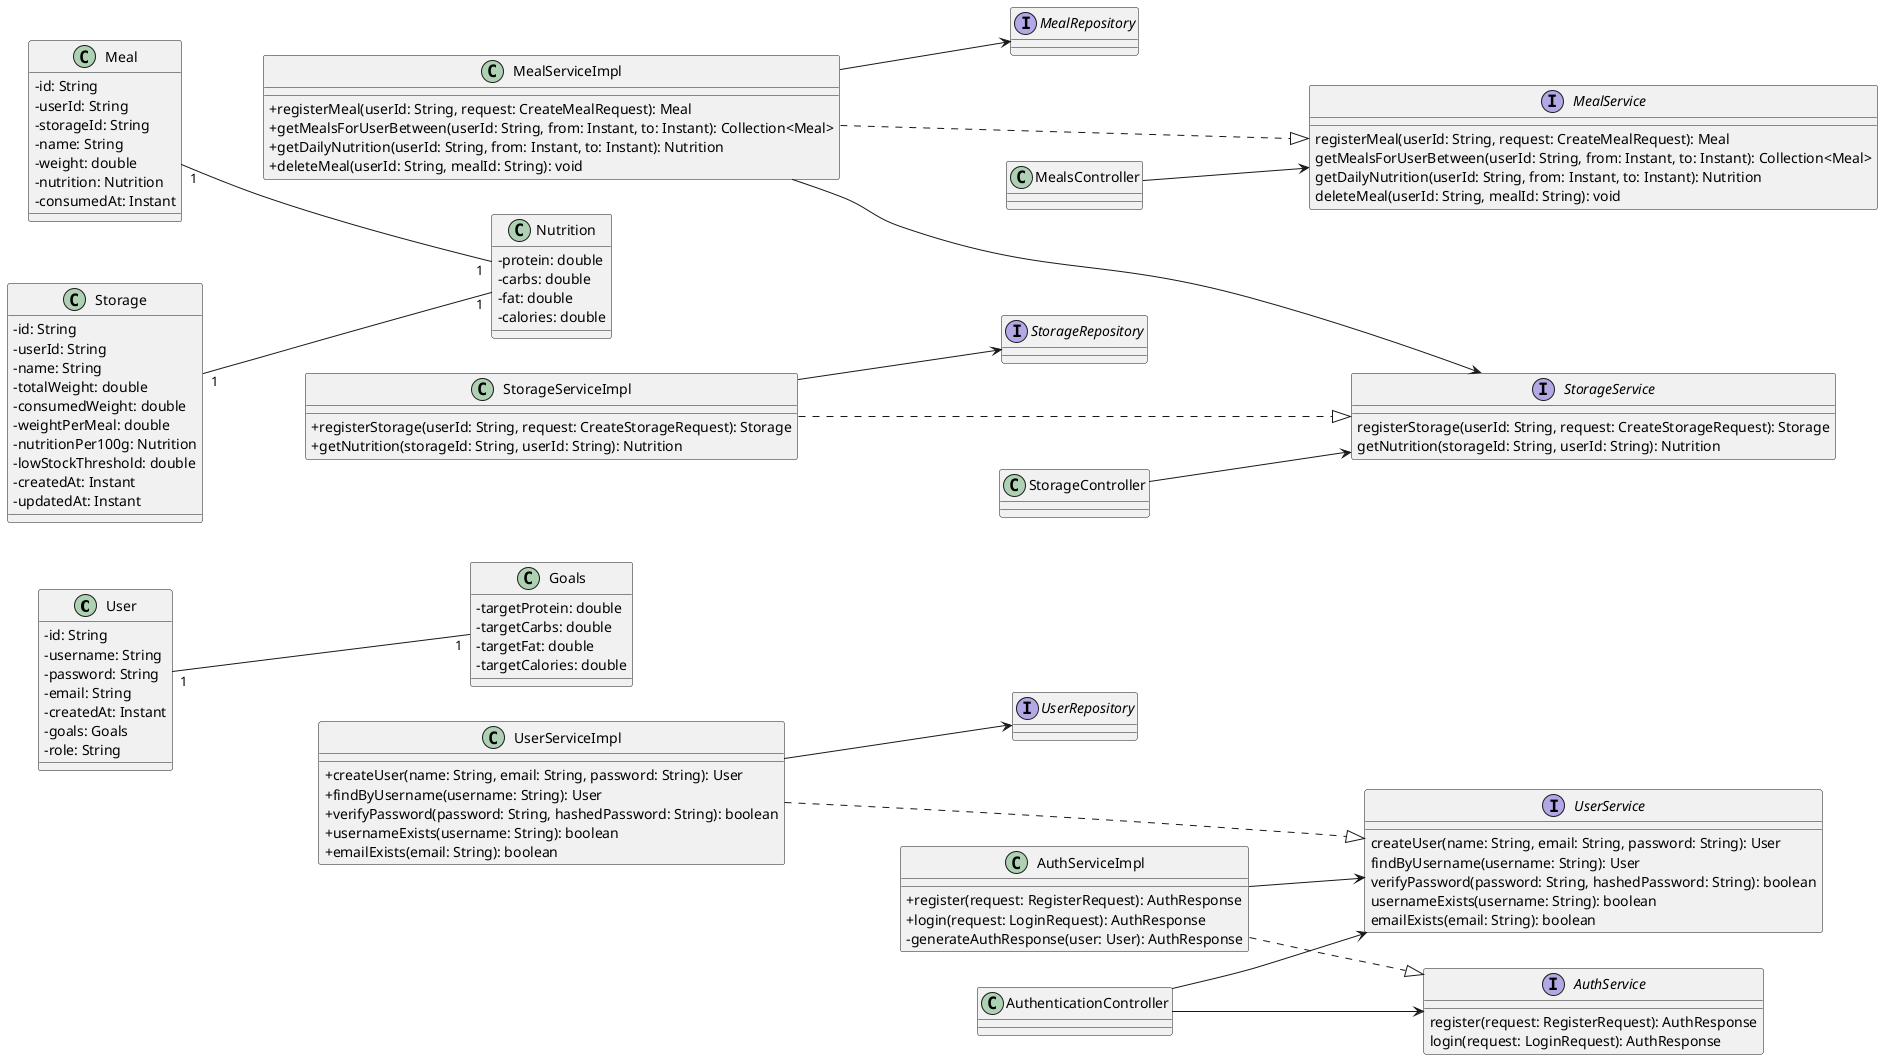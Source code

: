 @startuml
left to right direction
skinparam classAttributeIconSize 0

' Entities
class User {
    -id: String
    -username: String
    -password: String
    -email: String
    -createdAt: Instant
    -goals: Goals
    -role: String
}

class Goals {
    -targetProtein: double
    -targetCarbs: double
    -targetFat: double
    -targetCalories: double
}

class Meal {
    -id: String
    -userId: String
    -storageId: String
    -name: String
    -weight: double
    -nutrition: Nutrition
    -consumedAt: Instant
}

class Nutrition {
    -protein: double
    -carbs: double
    -fat: double
    -calories: double
}

class Storage {
    -id: String
    -userId: String
    -name: String
    -totalWeight: double
    -consumedWeight: double
    -weightPerMeal: double
    -nutritionPer100g: Nutrition
    -lowStockThreshold: double
    -createdAt: Instant
    -updatedAt: Instant
}

' Repositories
interface UserRepository
interface MealRepository
interface StorageRepository

' Services
interface UserService {
    createUser(name: String, email: String, password: String): User
    findByUsername(username: String): User
    verifyPassword(password: String, hashedPassword: String): boolean
    usernameExists(username: String): boolean
    emailExists(email: String): boolean
}

class UserServiceImpl {
    +createUser(name: String, email: String, password: String): User
    +findByUsername(username: String): User
    +verifyPassword(password: String, hashedPassword: String): boolean
    +usernameExists(username: String): boolean
    +emailExists(email: String): boolean
}

interface MealService {
    registerMeal(userId: String, request: CreateMealRequest): Meal
    getMealsForUserBetween(userId: String, from: Instant, to: Instant): Collection<Meal>
    getDailyNutrition(userId: String, from: Instant, to: Instant): Nutrition
    deleteMeal(userId: String, mealId: String): void
}

class MealServiceImpl {
    +registerMeal(userId: String, request: CreateMealRequest): Meal
    +getMealsForUserBetween(userId: String, from: Instant, to: Instant): Collection<Meal>
    +getDailyNutrition(userId: String, from: Instant, to: Instant): Nutrition
    +deleteMeal(userId: String, mealId: String): void
}

interface StorageService {
    registerStorage(userId: String, request: CreateStorageRequest): Storage
    getNutrition(storageId: String, userId: String): Nutrition
}

class StorageServiceImpl {
    +registerStorage(userId: String, request: CreateStorageRequest): Storage
    +getNutrition(storageId: String, userId: String): Nutrition
}

interface AuthService {
    register(request: RegisterRequest): AuthResponse
    login(request: LoginRequest): AuthResponse
}

class AuthServiceImpl {
    +register(request: RegisterRequest): AuthResponse
    +login(request: LoginRequest): AuthResponse
    -generateAuthResponse(user: User): AuthResponse
}

' Controllers
class AuthenticationController
class MealsController
class StorageController

' Real Relationships
UserServiceImpl --> UserRepository
MealServiceImpl --> MealRepository
MealServiceImpl --> StorageService
StorageServiceImpl --> StorageRepository
AuthServiceImpl --> UserService
AuthenticationController --> AuthService
AuthenticationController --> UserService
MealsController --> MealService
StorageController --> StorageService

' Entity Associations
User "1" -- "1" Goals
Meal "1" -- "1" Nutrition
Storage "1" -- "1" Nutrition

' Implementation
UserServiceImpl ..|> UserService
MealServiceImpl ..|> MealService
StorageServiceImpl ..|> StorageService
AuthServiceImpl ..|> AuthService

' Hidden links to force horizontal layout
User -[hidden]->UserServiceImpl
Meal -[hidden]->MealServiceImpl
Storage -[hidden]->StorageServiceImpl
UserServiceImpl -[hidden]->AuthenticationController
MealServiceImpl -[hidden]->MealsController
StorageServiceImpl -[hidden]->StorageController

@enduml
